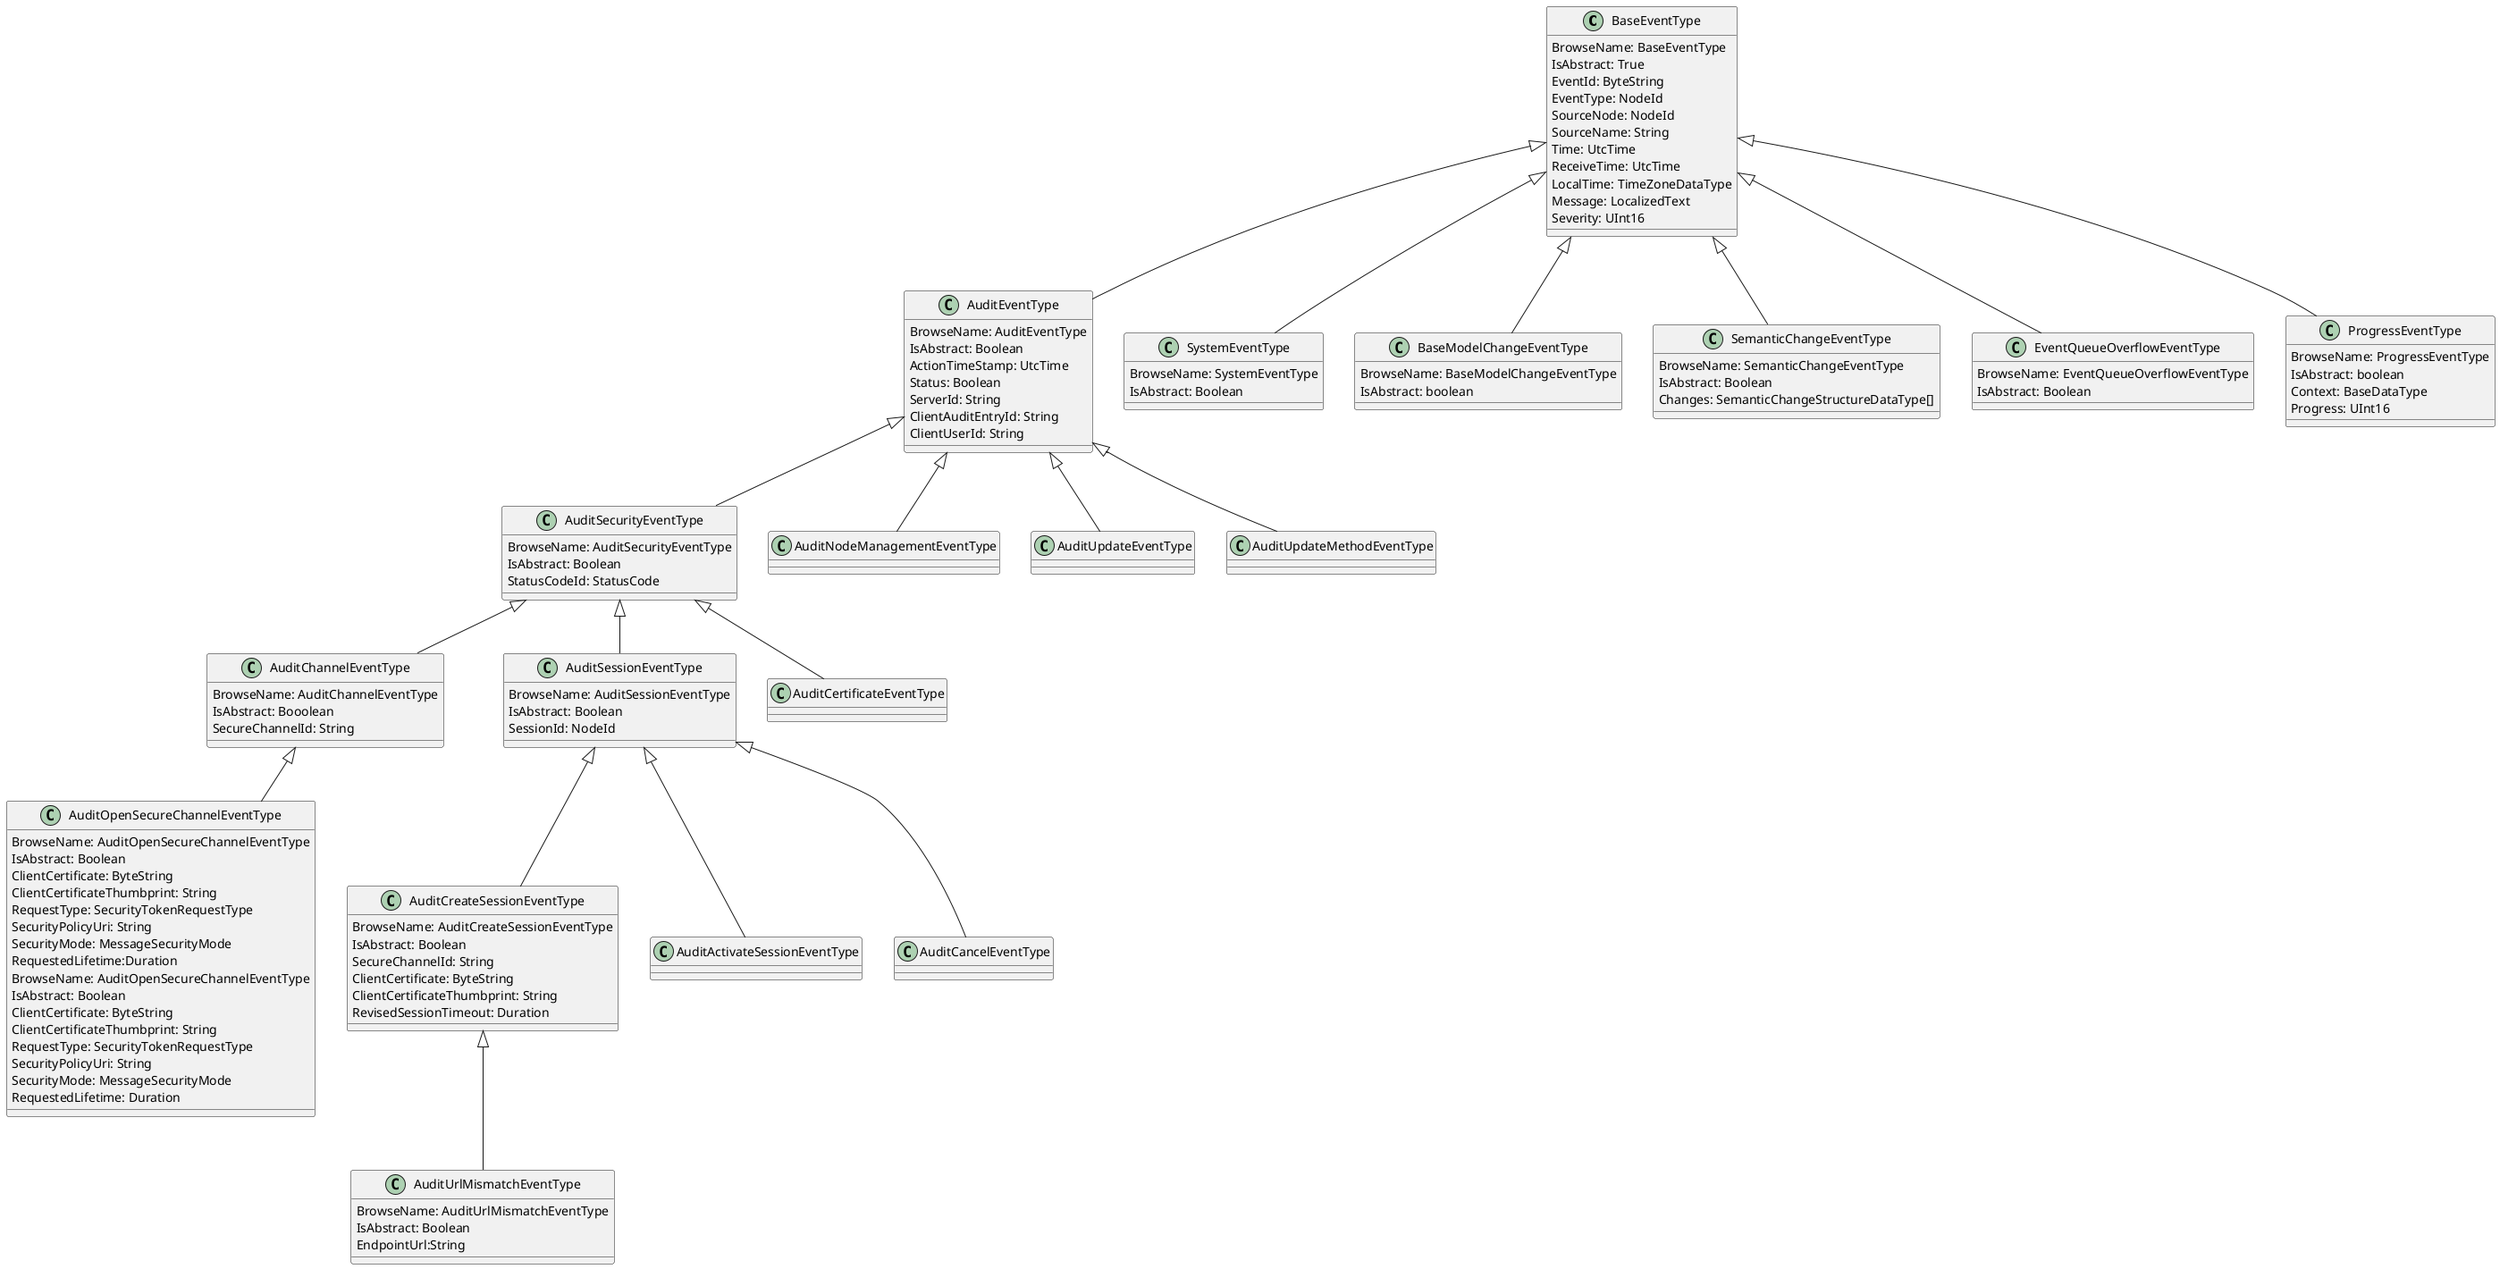 @startuml
class BaseEventType  {
BrowseName: BaseEventType
IsAbstract: True
EventId: ByteString
EventType: NodeId
SourceNode: NodeId
SourceName: String
Time: UtcTime
ReceiveTime: UtcTime
LocalTime: TimeZoneDataType
Message: LocalizedText
Severity: UInt16
}

class AuditEventType {
BrowseName: AuditEventType
IsAbstract: Boolean
ActionTimeStamp: UtcTime
Status: Boolean
ServerId: String
ClientAuditEntryId: String
ClientUserId: String
}

class AuditSecurityEventType{
BrowseName: AuditSecurityEventType
IsAbstract: Boolean
StatusCodeId: StatusCode
}

class AuditChannelEventType{
BrowseName: AuditChannelEventType
IsAbstract: Booolean
SecureChannelId: String
}
class AuditOpenSecureChannelEventType{
BrowseName: AuditOpenSecureChannelEventType
IsAbstract: Boolean
ClientCertificate: ByteString
ClientCertificateThumbprint: String
RequestType: SecurityTokenRequestType
SecurityPolicyUri: String
SecurityMode: MessageSecurityMode
RequestedLifetime:Duration
}
class AuditOpenSecureChannelEventType{
BrowseName: AuditOpenSecureChannelEventType
IsAbstract: Boolean
ClientCertificate: ByteString
ClientCertificateThumbprint: String
RequestType: SecurityTokenRequestType
SecurityPolicyUri: String
SecurityMode: MessageSecurityMode
RequestedLifetime: Duration
}



class AuditSessionEventType{
BrowseName: AuditSessionEventType
IsAbstract: Boolean
SessionId: NodeId
}
class AuditCreateSessionEventType{
BrowseName: AuditCreateSessionEventType
IsAbstract: Boolean
SecureChannelId: String
ClientCertificate: ByteString
ClientCertificateThumbprint: String
RevisedSessionTimeout: Duration
}
class AuditUrlMismatchEventType{
BrowseName: AuditUrlMismatchEventType
IsAbstract: Boolean
EndpointUrl:String
}
class AuditActivateSessionEventType{

}
class AuditCancelEventType{

}

class AuditCertificateEventType{

}

class AuditNodeManagementEventType{

}
class AuditUpdateEventType{

}
class AuditUpdateMethodEventType{

}

class SystemEventType {
BrowseName: SystemEventType
IsAbstract: Boolean
}

class BaseModelChangeEventType {
BrowseName: BaseModelChangeEventType
IsAbstract: boolean
}

class SemanticChangeEventType{
BrowseName: SemanticChangeEventType
IsAbstract: Boolean
Changes: SemanticChangeStructureDataType[]
}

class EventQueueOverflowEventType{
BrowseName: EventQueueOverflowEventType
IsAbstract: Boolean
}

class ProgressEventType{
BrowseName: ProgressEventType
IsAbstract: boolean
Context: BaseDataType
Progress: UInt16
}




BaseEventType <|--  AuditEventType
BaseEventType <|--  SystemEventType
BaseEventType <|--  BaseModelChangeEventType
BaseEventType <|--  SemanticChangeEventType
BaseEventType <|--  EventQueueOverflowEventType
BaseEventType <|--  ProgressEventType

AuditEventType <|-- AuditSecurityEventType
AuditEventType <|-- AuditNodeManagementEventType
AuditEventType <|-- AuditUpdateEventType
AuditEventType <|-- AuditUpdateMethodEventType

AuditSecurityEventType <|-- AuditChannelEventType
AuditSecurityEventType <|-- AuditSessionEventType
AuditSecurityEventType <|-- AuditCertificateEventType

AuditChannelEventType <|-- AuditOpenSecureChannelEventType

AuditSessionEventType <|-- AuditCreateSessionEventType
AuditSessionEventType <|-- AuditActivateSessionEventType
AuditSessionEventType <|-- AuditCancelEventType


AuditCreateSessionEventType <|-- AuditUrlMismatchEventType
@enduml